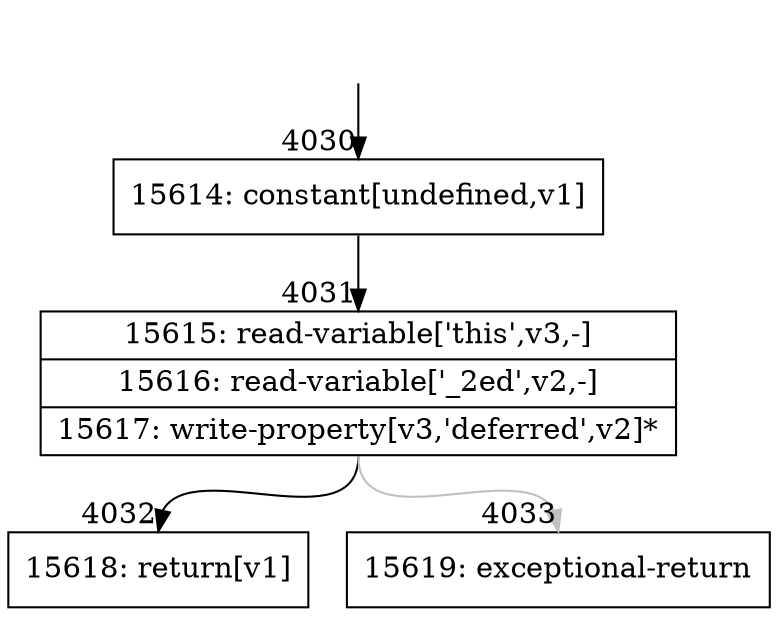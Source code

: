 digraph {
rankdir="TD"
BB_entry306[shape=none,label=""];
BB_entry306 -> BB4030 [tailport=s, headport=n, headlabel="    4030"]
BB4030 [shape=record label="{15614: constant[undefined,v1]}" ] 
BB4030 -> BB4031 [tailport=s, headport=n, headlabel="      4031"]
BB4031 [shape=record label="{15615: read-variable['this',v3,-]|15616: read-variable['_2ed',v2,-]|15617: write-property[v3,'deferred',v2]*}" ] 
BB4031 -> BB4032 [tailport=s, headport=n, headlabel="      4032"]
BB4031 -> BB4033 [tailport=s, headport=n, color=gray, headlabel="      4033"]
BB4032 [shape=record label="{15618: return[v1]}" ] 
BB4033 [shape=record label="{15619: exceptional-return}" ] 
//#$~ 2714
}

